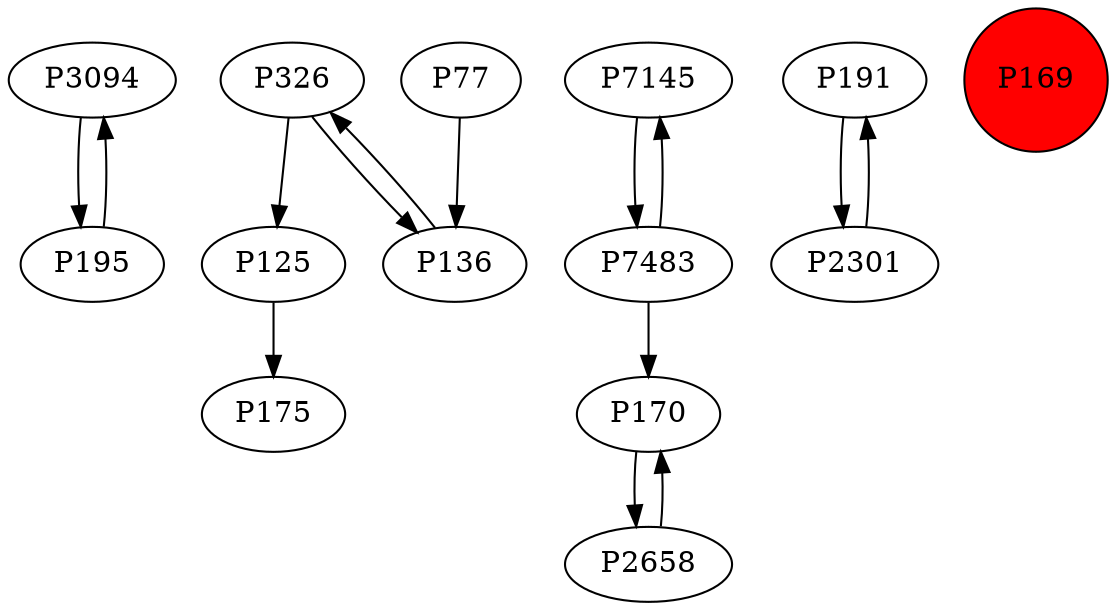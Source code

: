 digraph {
	P3094 -> P195
	P326 -> P125
	P195 -> P3094
	P7145 -> P7483
	P125 -> P175
	P136 -> P326
	P2658 -> P170
	P7483 -> P170
	P191 -> P2301
	P170 -> P2658
	P77 -> P136
	P326 -> P136
	P7483 -> P7145
	P2301 -> P191
	P169 [shape=circle]
	P169 [style=filled]
	P169 [fillcolor=red]
}